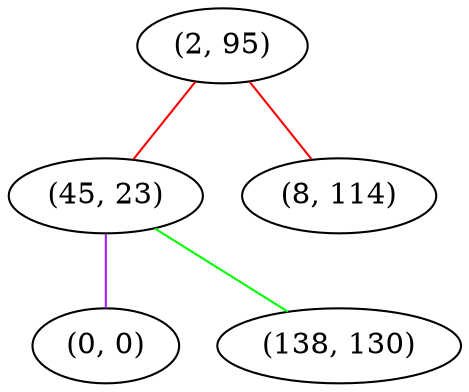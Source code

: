 graph "" {
"(2, 95)";
"(45, 23)";
"(8, 114)";
"(0, 0)";
"(138, 130)";
"(2, 95)" -- "(45, 23)"  [color=red, key=0, weight=1];
"(2, 95)" -- "(8, 114)"  [color=red, key=0, weight=1];
"(45, 23)" -- "(0, 0)"  [color=purple, key=0, weight=4];
"(45, 23)" -- "(138, 130)"  [color=green, key=0, weight=2];
}
